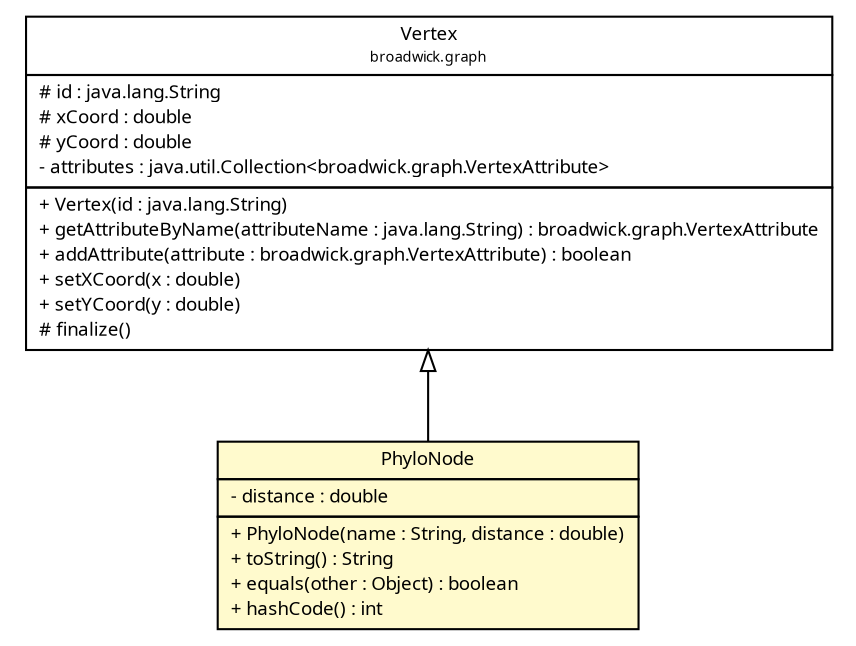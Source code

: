 #!/usr/local/bin/dot
#
# Class diagram 
# Generated by UMLGraph version R5_6 (http://www.umlgraph.org/)
#

digraph G {
	edge [fontname="Trebuchet MS",fontsize=10,labelfontname="Trebuchet MS",labelfontsize=10];
	node [fontname="Trebuchet MS",fontsize=10,shape=plaintext];
	nodesep=0.25;
	ranksep=0.5;
	// broadwick.graph.Vertex
	c21530 [label=<<table title="broadwick.graph.Vertex" border="0" cellborder="1" cellspacing="0" cellpadding="2" port="p" href="../graph/Vertex.html">
		<tr><td><table border="0" cellspacing="0" cellpadding="1">
<tr><td align="center" balign="center"><font face="Trebuchet MS"> Vertex </font></td></tr>
<tr><td align="center" balign="center"><font face="Trebuchet MS" point-size="7.0"> broadwick.graph </font></td></tr>
		</table></td></tr>
		<tr><td><table border="0" cellspacing="0" cellpadding="1">
<tr><td align="left" balign="left"> # id : java.lang.String </td></tr>
<tr><td align="left" balign="left"> # xCoord : double </td></tr>
<tr><td align="left" balign="left"> # yCoord : double </td></tr>
<tr><td align="left" balign="left"> - attributes : java.util.Collection&lt;broadwick.graph.VertexAttribute&gt; </td></tr>
		</table></td></tr>
		<tr><td><table border="0" cellspacing="0" cellpadding="1">
<tr><td align="left" balign="left"> + Vertex(id : java.lang.String) </td></tr>
<tr><td align="left" balign="left"> + getAttributeByName(attributeName : java.lang.String) : broadwick.graph.VertexAttribute </td></tr>
<tr><td align="left" balign="left"> + addAttribute(attribute : broadwick.graph.VertexAttribute) : boolean </td></tr>
<tr><td align="left" balign="left"> + setXCoord(x : double) </td></tr>
<tr><td align="left" balign="left"> + setYCoord(y : double) </td></tr>
<tr><td align="left" balign="left"> # finalize() </td></tr>
		</table></td></tr>
		</table>>, URL="../graph/Vertex.html", fontname="Trebuchet MS", fontcolor="black", fontsize=9.0];
	// broadwick.phylo.PhyloNode
	c21580 [label=<<table title="broadwick.phylo.PhyloNode" border="0" cellborder="1" cellspacing="0" cellpadding="2" port="p" bgcolor="lemonChiffon" href="./PhyloNode.html">
		<tr><td><table border="0" cellspacing="0" cellpadding="1">
<tr><td align="center" balign="center"><font face="Trebuchet MS"> PhyloNode </font></td></tr>
		</table></td></tr>
		<tr><td><table border="0" cellspacing="0" cellpadding="1">
<tr><td align="left" balign="left"> - distance : double </td></tr>
		</table></td></tr>
		<tr><td><table border="0" cellspacing="0" cellpadding="1">
<tr><td align="left" balign="left"> + PhyloNode(name : String, distance : double) </td></tr>
<tr><td align="left" balign="left"> + toString() : String </td></tr>
<tr><td align="left" balign="left"> + equals(other : Object) : boolean </td></tr>
<tr><td align="left" balign="left"> + hashCode() : int </td></tr>
		</table></td></tr>
		</table>>, URL="./PhyloNode.html", fontname="Trebuchet MS", fontcolor="black", fontsize=9.0];
	//broadwick.phylo.PhyloNode extends broadwick.graph.Vertex
	c21530:p -> c21580:p [dir=back,arrowtail=empty];
}

